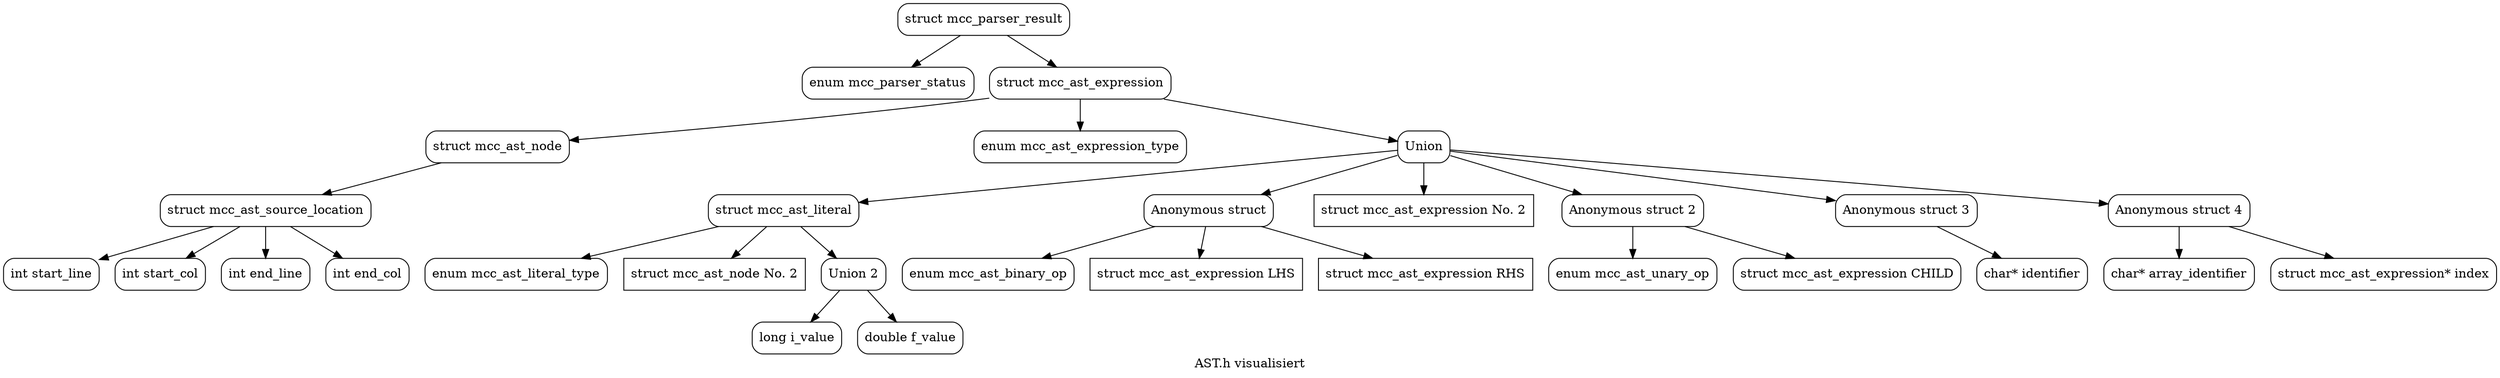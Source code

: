 digraph {
	label="AST.h visualisiert"
	
	"struct mcc_parser_result"[shape="box", style=rounded];
	"enum mcc_parser_status"[shape="box",style=rounded];
	"struct mcc_ast_source_location"[shape="box", style=rounded];
	"int start_line"[shape="box", style=rounded];
	"int start_col"[shape="box", style=rounded];
	"int end_line"[shape="box", style=rounded];
	"int end_col"[shape="box", style=rounded];
	"struct mcc_ast_node"[shape="box", style=rounded];
	"enum mcc_ast_binary_op"[shape="box", style=rounded];
	"enum mcc_ast_expression_type"[shape="box", style=rounded];
	"struct mcc_ast_expression"[shape="box", style=rounded];
	"enum mcc_ast_literal_type"[shape="box", style=rounded];
	"struct mcc_ast_literal"[shape="box", style=rounded];
	"Union"[shape="box", style=rounded];
	"Anonymous struct"[shape="box", style=rounded];
	"struct mcc_ast_expression LHS"[shape="box"];
	"struct mcc_ast_expression RHS"[shape="box"];
	"struct mcc_ast_expression No. 2"[shape="box"];
	"struct mcc_ast_node No. 2"[shape="box"];
	"Union 2"[shape="box",style=rounded];
	"long i_value"[shape="box",style=rounded];
	"double f_value"[shape="box",style=rounded];
	"enum mcc_ast_unary_op"[shape="box",style=rounded];
	"struct mcc_ast_expression CHILD"[shape="box",style=rounded];
	"Anonymous struct 2"[shape="box", style=rounded];
	"Anonymous struct 3"[shape="box", style=rounded];
	"Anonymous struct 4"[shape="box", style=rounded];
	"char* array_identifier"[shape="box", style=rounded];
	"struct mcc_ast_expression* index"[shape="box", style=rounded];
	"char* identifier"[shape="box", style=rounded];


	"struct mcc_ast_source_location" -> "int start_line";
	"struct mcc_ast_source_location" -> "int start_col";	
	"struct mcc_ast_source_location" -> "int end_line";
	"struct mcc_ast_source_location" -> "int end_col";
	
	"struct mcc_ast_node" -> "struct mcc_ast_source_location";
	
	"struct mcc_ast_expression" -> "struct mcc_ast_node";
	"struct mcc_ast_expression" -> "enum mcc_ast_expression_type";
	"struct mcc_ast_expression" -> "Union";
	"Union" -> "struct mcc_ast_literal";	
	"Union" -> "Anonymous struct";
	"Union" -> "struct mcc_ast_expression No. 2";
	"Union" -> "Anonymous struct 2"
	"Anonymous struct 2" -> "enum mcc_ast_unary_op";
	"Anonymous struct 2" -> "struct mcc_ast_expression CHILD";
	"Anonymous struct" -> "enum mcc_ast_binary_op";
	"Anonymous struct" -> "struct mcc_ast_expression LHS";
	"Anonymous struct" -> "struct mcc_ast_expression RHS";
	"struct mcc_ast_literal" -> "struct mcc_ast_node No. 2";
	"struct mcc_ast_literal" -> "enum mcc_ast_literal_type";
	"struct mcc_ast_literal" -> "Union 2";
	"Union 2" -> "long i_value";
	"Union 2" -> "double f_value";
	"struct mcc_parser_result" -> "enum mcc_parser_status";
	"struct mcc_parser_result" -> "struct mcc_ast_expression";
	"Union" -> "Anonymous struct 3";
	"Union" -> "Anonymous struct 4";
	"Anonymous struct 3" -> "char* identifier";
	"Anonymous struct 4" -> "char* array_identifier";
	"Anonymous struct 4" -> "struct mcc_ast_expression* index";
}

	
